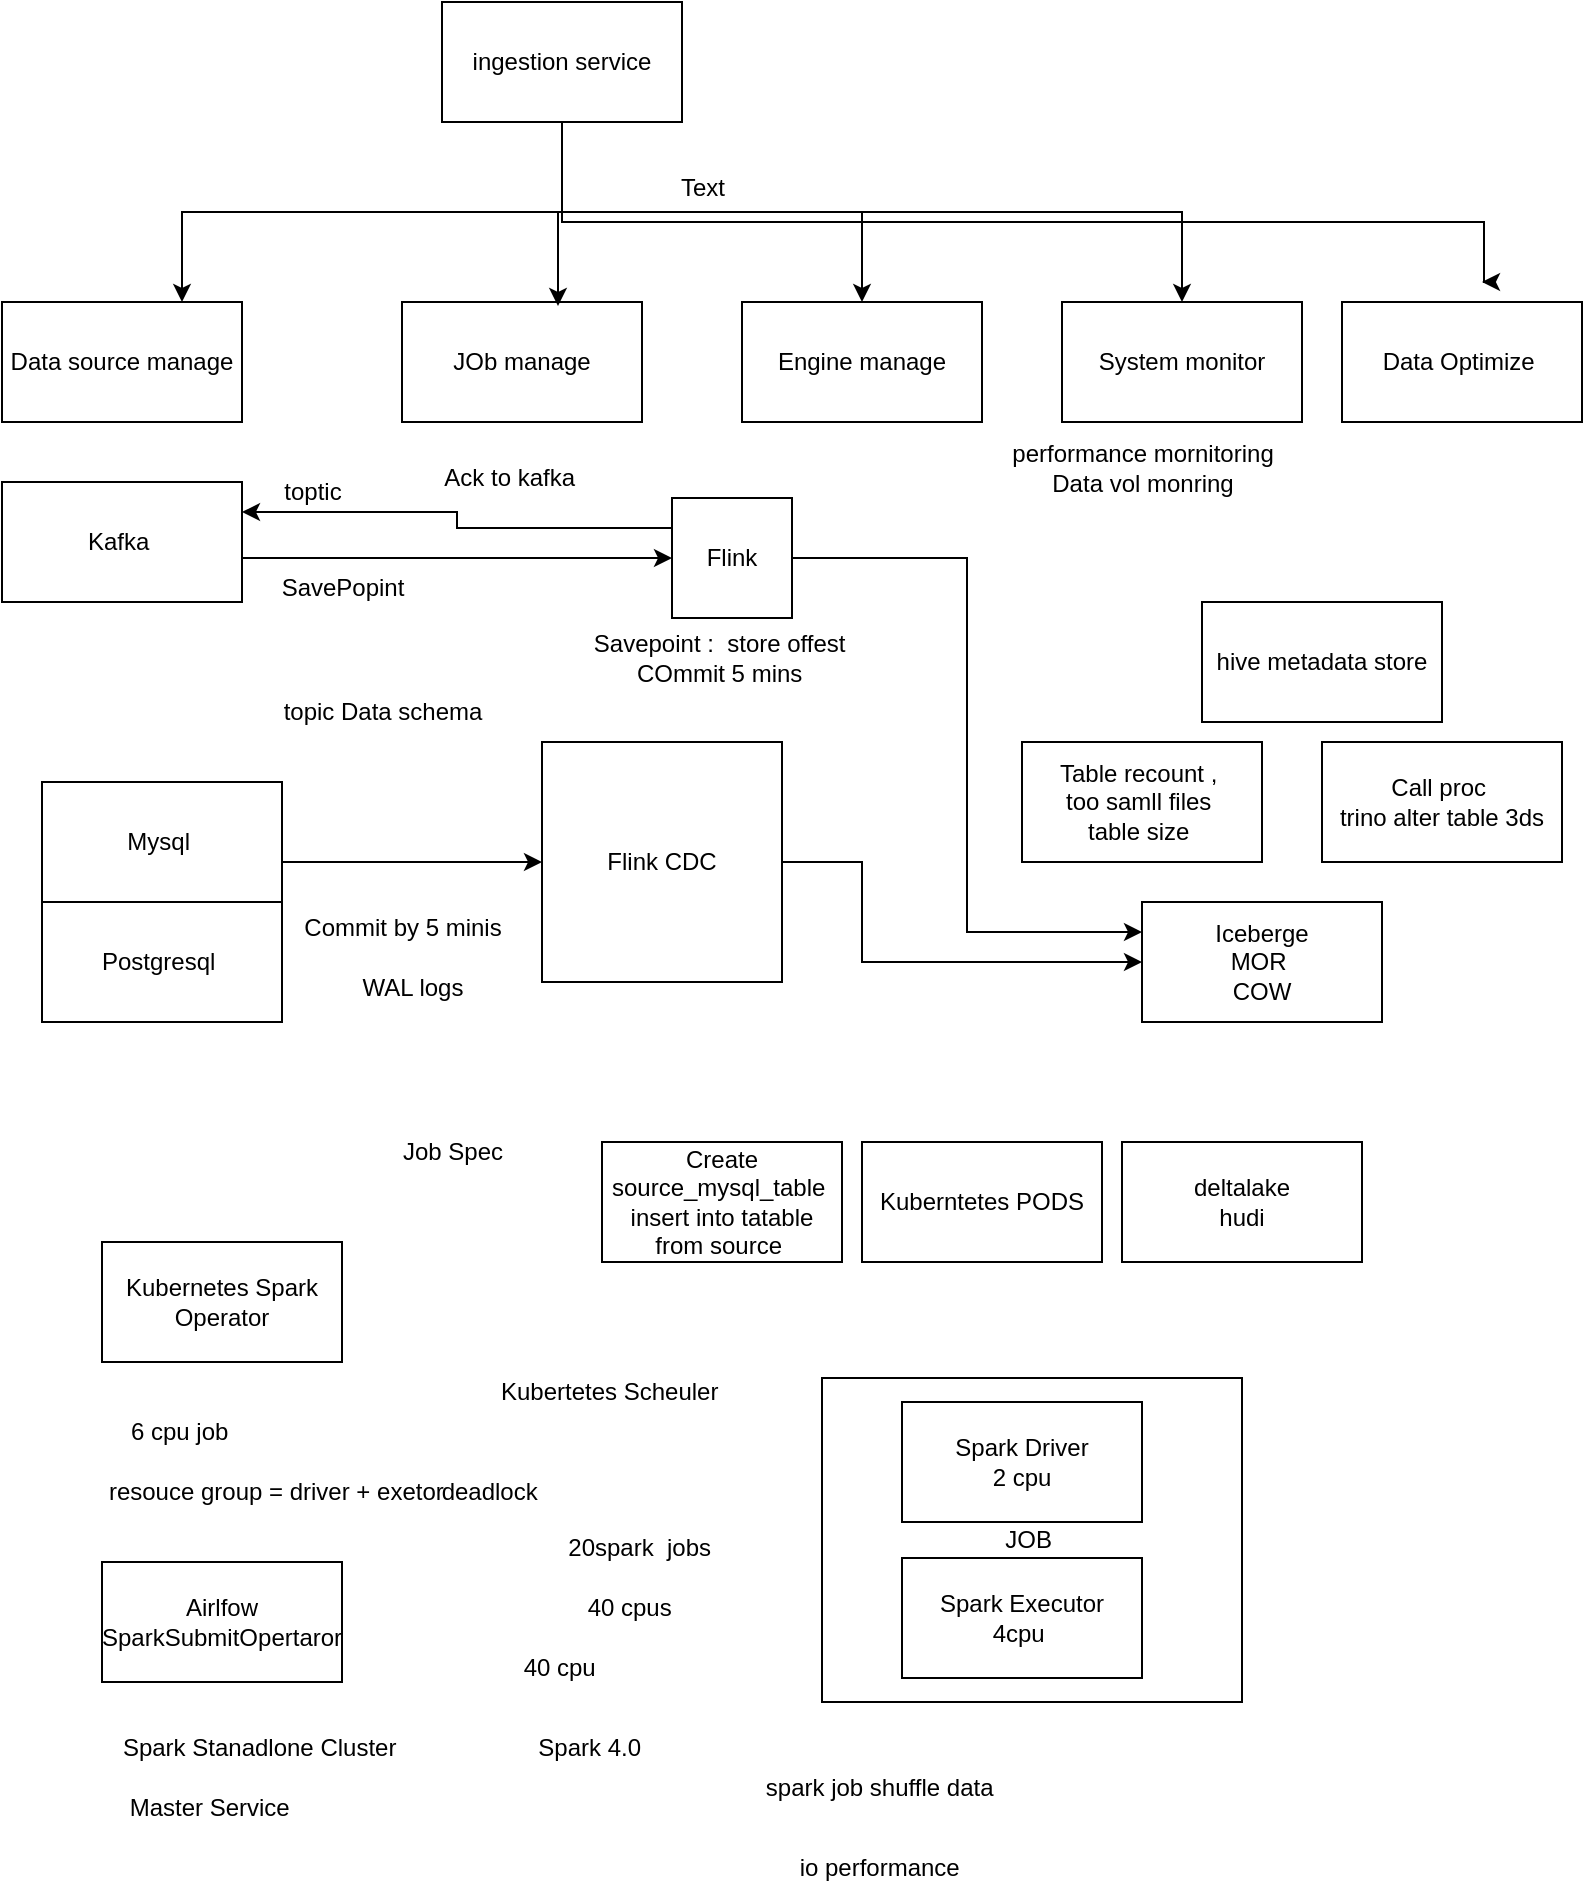 <mxfile version="26.2.13" pages="2">
  <diagram name="Page-1" id="r9iCO-vq0CofdEztzv_l">
    <mxGraphModel dx="1365" dy="674" grid="1" gridSize="10" guides="1" tooltips="1" connect="1" arrows="1" fold="1" page="1" pageScale="1" pageWidth="850" pageHeight="1100" math="0" shadow="0">
      <root>
        <mxCell id="0" />
        <mxCell id="1" parent="0" />
        <mxCell id="pRJX4EuA65UTJgVNrXbv-51" value="JOB&amp;nbsp;" style="rounded=0;whiteSpace=wrap;html=1;" vertex="1" parent="1">
          <mxGeometry x="500" y="738" width="210" height="162" as="geometry" />
        </mxCell>
        <mxCell id="pRJX4EuA65UTJgVNrXbv-1" value="Data source manage" style="rounded=0;whiteSpace=wrap;html=1;" vertex="1" parent="1">
          <mxGeometry x="90" y="200" width="120" height="60" as="geometry" />
        </mxCell>
        <mxCell id="pRJX4EuA65UTJgVNrXbv-2" value="JOb manage" style="rounded=0;whiteSpace=wrap;html=1;" vertex="1" parent="1">
          <mxGeometry x="290" y="200" width="120" height="60" as="geometry" />
        </mxCell>
        <mxCell id="pRJX4EuA65UTJgVNrXbv-9" style="edgeStyle=orthogonalEdgeStyle;rounded=0;orthogonalLoop=1;jettySize=auto;html=1;exitX=0.5;exitY=1;exitDx=0;exitDy=0;entryX=0.75;entryY=0;entryDx=0;entryDy=0;" edge="1" parent="1" source="pRJX4EuA65UTJgVNrXbv-4" target="pRJX4EuA65UTJgVNrXbv-1">
          <mxGeometry relative="1" as="geometry" />
        </mxCell>
        <mxCell id="pRJX4EuA65UTJgVNrXbv-11" style="edgeStyle=orthogonalEdgeStyle;rounded=0;orthogonalLoop=1;jettySize=auto;html=1;exitX=0.5;exitY=1;exitDx=0;exitDy=0;" edge="1" parent="1" source="pRJX4EuA65UTJgVNrXbv-4" target="pRJX4EuA65UTJgVNrXbv-5">
          <mxGeometry relative="1" as="geometry" />
        </mxCell>
        <mxCell id="pRJX4EuA65UTJgVNrXbv-12" style="edgeStyle=orthogonalEdgeStyle;rounded=0;orthogonalLoop=1;jettySize=auto;html=1;exitX=0.5;exitY=1;exitDx=0;exitDy=0;entryX=0.5;entryY=0;entryDx=0;entryDy=0;" edge="1" parent="1" source="pRJX4EuA65UTJgVNrXbv-4" target="pRJX4EuA65UTJgVNrXbv-7">
          <mxGeometry relative="1" as="geometry" />
        </mxCell>
        <mxCell id="pRJX4EuA65UTJgVNrXbv-26" style="edgeStyle=orthogonalEdgeStyle;rounded=0;orthogonalLoop=1;jettySize=auto;html=1;exitX=0.5;exitY=1;exitDx=0;exitDy=0;" edge="1" parent="1" source="pRJX4EuA65UTJgVNrXbv-4">
          <mxGeometry relative="1" as="geometry">
            <mxPoint x="830" y="190" as="targetPoint" />
            <Array as="points">
              <mxPoint x="370" y="160" />
              <mxPoint x="831" y="160" />
            </Array>
          </mxGeometry>
        </mxCell>
        <mxCell id="pRJX4EuA65UTJgVNrXbv-4" value="ingestion service" style="rounded=0;whiteSpace=wrap;html=1;" vertex="1" parent="1">
          <mxGeometry x="310" y="50" width="120" height="60" as="geometry" />
        </mxCell>
        <mxCell id="pRJX4EuA65UTJgVNrXbv-5" value="Engine manage" style="rounded=0;whiteSpace=wrap;html=1;" vertex="1" parent="1">
          <mxGeometry x="460" y="200" width="120" height="60" as="geometry" />
        </mxCell>
        <mxCell id="pRJX4EuA65UTJgVNrXbv-7" value="System monitor" style="rounded=0;whiteSpace=wrap;html=1;" vertex="1" parent="1">
          <mxGeometry x="620" y="200" width="120" height="60" as="geometry" />
        </mxCell>
        <mxCell id="pRJX4EuA65UTJgVNrXbv-10" style="edgeStyle=orthogonalEdgeStyle;rounded=0;orthogonalLoop=1;jettySize=auto;html=1;exitX=0.5;exitY=1;exitDx=0;exitDy=0;entryX=0.65;entryY=0.033;entryDx=0;entryDy=0;entryPerimeter=0;" edge="1" parent="1" source="pRJX4EuA65UTJgVNrXbv-4" target="pRJX4EuA65UTJgVNrXbv-2">
          <mxGeometry relative="1" as="geometry" />
        </mxCell>
        <mxCell id="pRJX4EuA65UTJgVNrXbv-38" style="edgeStyle=orthogonalEdgeStyle;rounded=0;orthogonalLoop=1;jettySize=auto;html=1;exitX=1;exitY=0.5;exitDx=0;exitDy=0;entryX=0;entryY=0.25;entryDx=0;entryDy=0;" edge="1" parent="1" source="pRJX4EuA65UTJgVNrXbv-13" target="pRJX4EuA65UTJgVNrXbv-20">
          <mxGeometry relative="1" as="geometry" />
        </mxCell>
        <mxCell id="pRJX4EuA65UTJgVNrXbv-62" style="edgeStyle=orthogonalEdgeStyle;rounded=0;orthogonalLoop=1;jettySize=auto;html=1;exitX=0;exitY=0.25;exitDx=0;exitDy=0;entryX=1;entryY=0.25;entryDx=0;entryDy=0;" edge="1" parent="1" source="pRJX4EuA65UTJgVNrXbv-13" target="pRJX4EuA65UTJgVNrXbv-31">
          <mxGeometry relative="1" as="geometry" />
        </mxCell>
        <mxCell id="pRJX4EuA65UTJgVNrXbv-13" value="Flink" style="whiteSpace=wrap;html=1;aspect=fixed;" vertex="1" parent="1">
          <mxGeometry x="425" y="298" width="60" height="60" as="geometry" />
        </mxCell>
        <mxCell id="pRJX4EuA65UTJgVNrXbv-14" value="SavePopint" style="text;html=1;align=center;verticalAlign=middle;resizable=0;points=[];autosize=1;strokeColor=none;fillColor=none;" vertex="1" parent="1">
          <mxGeometry x="220" y="328" width="80" height="30" as="geometry" />
        </mxCell>
        <mxCell id="pRJX4EuA65UTJgVNrXbv-32" style="edgeStyle=orthogonalEdgeStyle;rounded=0;orthogonalLoop=1;jettySize=auto;html=1;exitX=1;exitY=0.5;exitDx=0;exitDy=0;entryX=0;entryY=0.5;entryDx=0;entryDy=0;" edge="1" parent="1" source="pRJX4EuA65UTJgVNrXbv-15" target="pRJX4EuA65UTJgVNrXbv-18">
          <mxGeometry relative="1" as="geometry">
            <Array as="points">
              <mxPoint x="230" y="480" />
            </Array>
          </mxGeometry>
        </mxCell>
        <mxCell id="pRJX4EuA65UTJgVNrXbv-15" value="Mysql&amp;nbsp;" style="rounded=0;whiteSpace=wrap;html=1;" vertex="1" parent="1">
          <mxGeometry x="110" y="440" width="120" height="60" as="geometry" />
        </mxCell>
        <mxCell id="pRJX4EuA65UTJgVNrXbv-17" value="Postgresql&amp;nbsp;" style="rounded=0;whiteSpace=wrap;html=1;" vertex="1" parent="1">
          <mxGeometry x="110" y="500" width="120" height="60" as="geometry" />
        </mxCell>
        <mxCell id="pRJX4EuA65UTJgVNrXbv-33" style="edgeStyle=orthogonalEdgeStyle;rounded=0;orthogonalLoop=1;jettySize=auto;html=1;exitX=1;exitY=0.5;exitDx=0;exitDy=0;" edge="1" parent="1" source="pRJX4EuA65UTJgVNrXbv-18" target="pRJX4EuA65UTJgVNrXbv-20">
          <mxGeometry relative="1" as="geometry">
            <Array as="points">
              <mxPoint x="520" y="480" />
              <mxPoint x="520" y="530" />
            </Array>
          </mxGeometry>
        </mxCell>
        <mxCell id="pRJX4EuA65UTJgVNrXbv-18" value="Flink CDC" style="whiteSpace=wrap;html=1;aspect=fixed;" vertex="1" parent="1">
          <mxGeometry x="360" y="420" width="120" height="120" as="geometry" />
        </mxCell>
        <mxCell id="pRJX4EuA65UTJgVNrXbv-19" value="Create source_mysql_table&amp;nbsp;&lt;div&gt;insert into tatable from source&amp;nbsp;&lt;/div&gt;" style="rounded=0;whiteSpace=wrap;html=1;" vertex="1" parent="1">
          <mxGeometry x="390" y="620" width="120" height="60" as="geometry" />
        </mxCell>
        <mxCell id="pRJX4EuA65UTJgVNrXbv-20" value="Iceberge&lt;div&gt;MOR&amp;nbsp;&lt;/div&gt;&lt;div&gt;COW&lt;/div&gt;" style="rounded=0;whiteSpace=wrap;html=1;" vertex="1" parent="1">
          <mxGeometry x="660" y="500" width="120" height="60" as="geometry" />
        </mxCell>
        <mxCell id="pRJX4EuA65UTJgVNrXbv-21" value="Commit by 5 minis" style="text;html=1;align=center;verticalAlign=middle;resizable=0;points=[];autosize=1;strokeColor=none;fillColor=none;" vertex="1" parent="1">
          <mxGeometry x="230" y="498" width="120" height="30" as="geometry" />
        </mxCell>
        <mxCell id="pRJX4EuA65UTJgVNrXbv-22" value="&lt;div&gt;deltalake&lt;/div&gt;&lt;div&gt;hudi&lt;/div&gt;" style="rounded=0;whiteSpace=wrap;html=1;" vertex="1" parent="1">
          <mxGeometry x="650" y="620" width="120" height="60" as="geometry" />
        </mxCell>
        <mxCell id="pRJX4EuA65UTJgVNrXbv-23" value="Data Optimize&amp;nbsp;" style="rounded=0;whiteSpace=wrap;html=1;" vertex="1" parent="1">
          <mxGeometry x="760" y="200" width="120" height="60" as="geometry" />
        </mxCell>
        <mxCell id="pRJX4EuA65UTJgVNrXbv-24" value="performance mornitoring&lt;div&gt;Data vol monring&lt;/div&gt;" style="text;html=1;align=center;verticalAlign=middle;resizable=0;points=[];autosize=1;strokeColor=none;fillColor=none;" vertex="1" parent="1">
          <mxGeometry x="585" y="263" width="150" height="40" as="geometry" />
        </mxCell>
        <mxCell id="pRJX4EuA65UTJgVNrXbv-25" value="Text" style="text;html=1;align=center;verticalAlign=middle;resizable=0;points=[];autosize=1;strokeColor=none;fillColor=none;" vertex="1" parent="1">
          <mxGeometry x="415" y="128" width="50" height="30" as="geometry" />
        </mxCell>
        <mxCell id="pRJX4EuA65UTJgVNrXbv-27" value="hive metadata store" style="rounded=0;whiteSpace=wrap;html=1;" vertex="1" parent="1">
          <mxGeometry x="690" y="350" width="120" height="60" as="geometry" />
        </mxCell>
        <mxCell id="pRJX4EuA65UTJgVNrXbv-29" value="Table recount ,&amp;nbsp;&lt;div&gt;too samll files&amp;nbsp;&lt;/div&gt;&lt;div&gt;table size&amp;nbsp;&lt;/div&gt;" style="rounded=0;whiteSpace=wrap;html=1;" vertex="1" parent="1">
          <mxGeometry x="600" y="420" width="120" height="60" as="geometry" />
        </mxCell>
        <mxCell id="pRJX4EuA65UTJgVNrXbv-30" value="Call proc&amp;nbsp;&lt;div&gt;trino alter table 3ds&lt;/div&gt;" style="rounded=0;whiteSpace=wrap;html=1;" vertex="1" parent="1">
          <mxGeometry x="750" y="420" width="120" height="60" as="geometry" />
        </mxCell>
        <mxCell id="pRJX4EuA65UTJgVNrXbv-37" style="edgeStyle=orthogonalEdgeStyle;rounded=0;orthogonalLoop=1;jettySize=auto;html=1;exitX=1;exitY=0.5;exitDx=0;exitDy=0;entryX=0;entryY=0.5;entryDx=0;entryDy=0;" edge="1" parent="1" source="pRJX4EuA65UTJgVNrXbv-31" target="pRJX4EuA65UTJgVNrXbv-13">
          <mxGeometry relative="1" as="geometry">
            <Array as="points">
              <mxPoint x="210" y="328" />
            </Array>
          </mxGeometry>
        </mxCell>
        <mxCell id="pRJX4EuA65UTJgVNrXbv-31" value="Kafka&amp;nbsp;" style="rounded=0;whiteSpace=wrap;html=1;" vertex="1" parent="1">
          <mxGeometry x="90" y="290" width="120" height="60" as="geometry" />
        </mxCell>
        <mxCell id="pRJX4EuA65UTJgVNrXbv-34" value="WAL logs" style="text;html=1;align=center;verticalAlign=middle;resizable=0;points=[];autosize=1;strokeColor=none;fillColor=none;" vertex="1" parent="1">
          <mxGeometry x="260" y="528" width="70" height="30" as="geometry" />
        </mxCell>
        <mxCell id="pRJX4EuA65UTJgVNrXbv-35" value="toptic" style="text;html=1;align=center;verticalAlign=middle;resizable=0;points=[];autosize=1;strokeColor=none;fillColor=none;" vertex="1" parent="1">
          <mxGeometry x="220" y="280" width="50" height="30" as="geometry" />
        </mxCell>
        <mxCell id="pRJX4EuA65UTJgVNrXbv-36" value="topic Data schema" style="text;html=1;align=center;verticalAlign=middle;resizable=0;points=[];autosize=1;strokeColor=none;fillColor=none;" vertex="1" parent="1">
          <mxGeometry x="220" y="390" width="120" height="30" as="geometry" />
        </mxCell>
        <mxCell id="pRJX4EuA65UTJgVNrXbv-40" value="Savepoint :&amp;nbsp; store offest&amp;nbsp;&lt;div&gt;COmmit 5 mins&amp;nbsp;&lt;/div&gt;" style="text;html=1;align=center;verticalAlign=middle;resizable=0;points=[];autosize=1;strokeColor=none;fillColor=none;" vertex="1" parent="1">
          <mxGeometry x="375" y="358" width="150" height="40" as="geometry" />
        </mxCell>
        <mxCell id="pRJX4EuA65UTJgVNrXbv-42" value="Ack to kafka&amp;nbsp;" style="text;html=1;align=center;verticalAlign=middle;resizable=0;points=[];autosize=1;strokeColor=none;fillColor=none;" vertex="1" parent="1">
          <mxGeometry x="300" y="273" width="90" height="30" as="geometry" />
        </mxCell>
        <mxCell id="pRJX4EuA65UTJgVNrXbv-43" value="Kubernetes Spark Operator" style="rounded=0;whiteSpace=wrap;html=1;" vertex="1" parent="1">
          <mxGeometry x="140" y="670" width="120" height="60" as="geometry" />
        </mxCell>
        <mxCell id="pRJX4EuA65UTJgVNrXbv-44" value="Airlfow SparkSubmitOpertaror" style="rounded=0;whiteSpace=wrap;html=1;" vertex="1" parent="1">
          <mxGeometry x="140" y="830" width="120" height="60" as="geometry" />
        </mxCell>
        <mxCell id="pRJX4EuA65UTJgVNrXbv-45" value="Job Spec" style="text;html=1;align=center;verticalAlign=middle;resizable=0;points=[];autosize=1;strokeColor=none;fillColor=none;" vertex="1" parent="1">
          <mxGeometry x="280" y="610" width="70" height="30" as="geometry" />
        </mxCell>
        <mxCell id="pRJX4EuA65UTJgVNrXbv-46" value="Kuberntetes PODS" style="rounded=0;whiteSpace=wrap;html=1;" vertex="1" parent="1">
          <mxGeometry x="520" y="620" width="120" height="60" as="geometry" />
        </mxCell>
        <mxCell id="pRJX4EuA65UTJgVNrXbv-47" value="Kubertetes Scheuler&amp;nbsp;" style="text;html=1;align=center;verticalAlign=middle;resizable=0;points=[];autosize=1;strokeColor=none;fillColor=none;" vertex="1" parent="1">
          <mxGeometry x="325" y="730" width="140" height="30" as="geometry" />
        </mxCell>
        <mxCell id="pRJX4EuA65UTJgVNrXbv-48" value="deadlock&amp;nbsp;" style="text;html=1;align=center;verticalAlign=middle;resizable=0;points=[];autosize=1;strokeColor=none;fillColor=none;" vertex="1" parent="1">
          <mxGeometry x="300" y="780" width="70" height="30" as="geometry" />
        </mxCell>
        <mxCell id="pRJX4EuA65UTJgVNrXbv-49" value="Spark Driver&lt;div&gt;2 cpu&lt;/div&gt;" style="rounded=0;whiteSpace=wrap;html=1;" vertex="1" parent="1">
          <mxGeometry x="540" y="750" width="120" height="60" as="geometry" />
        </mxCell>
        <mxCell id="pRJX4EuA65UTJgVNrXbv-50" value="Spark Executor&lt;div&gt;4cpu&amp;nbsp;&lt;/div&gt;" style="rounded=0;whiteSpace=wrap;html=1;" vertex="1" parent="1">
          <mxGeometry x="540" y="828" width="120" height="60" as="geometry" />
        </mxCell>
        <mxCell id="pRJX4EuA65UTJgVNrXbv-52" value="40 cpu&amp;nbsp;" style="text;html=1;align=center;verticalAlign=middle;resizable=0;points=[];autosize=1;strokeColor=none;fillColor=none;" vertex="1" parent="1">
          <mxGeometry x="340" y="868" width="60" height="30" as="geometry" />
        </mxCell>
        <mxCell id="pRJX4EuA65UTJgVNrXbv-53" value="20spark&amp;nbsp; jobs&amp;nbsp;" style="text;html=1;align=center;verticalAlign=middle;resizable=0;points=[];autosize=1;strokeColor=none;fillColor=none;" vertex="1" parent="1">
          <mxGeometry x="360" y="808" width="100" height="30" as="geometry" />
        </mxCell>
        <mxCell id="pRJX4EuA65UTJgVNrXbv-54" value="40 cpus&amp;nbsp;" style="text;html=1;align=center;verticalAlign=middle;resizable=0;points=[];autosize=1;strokeColor=none;fillColor=none;" vertex="1" parent="1">
          <mxGeometry x="370" y="838" width="70" height="30" as="geometry" />
        </mxCell>
        <mxCell id="pRJX4EuA65UTJgVNrXbv-55" value="Spark Stanadlone Cluster&amp;nbsp;" style="text;html=1;align=center;verticalAlign=middle;resizable=0;points=[];autosize=1;strokeColor=none;fillColor=none;" vertex="1" parent="1">
          <mxGeometry x="140" y="908" width="160" height="30" as="geometry" />
        </mxCell>
        <mxCell id="pRJX4EuA65UTJgVNrXbv-56" value="Master Service&amp;nbsp;" style="text;html=1;align=center;verticalAlign=middle;resizable=0;points=[];autosize=1;strokeColor=none;fillColor=none;" vertex="1" parent="1">
          <mxGeometry x="140" y="938" width="110" height="30" as="geometry" />
        </mxCell>
        <mxCell id="pRJX4EuA65UTJgVNrXbv-57" value="Spark 4.0&amp;nbsp;" style="text;html=1;align=center;verticalAlign=middle;resizable=0;points=[];autosize=1;strokeColor=none;fillColor=none;" vertex="1" parent="1">
          <mxGeometry x="345" y="908" width="80" height="30" as="geometry" />
        </mxCell>
        <mxCell id="pRJX4EuA65UTJgVNrXbv-58" value="resouce group = driver + exetor&amp;nbsp;&amp;nbsp;" style="text;html=1;align=center;verticalAlign=middle;resizable=0;points=[];autosize=1;strokeColor=none;fillColor=none;" vertex="1" parent="1">
          <mxGeometry x="130" y="780" width="200" height="30" as="geometry" />
        </mxCell>
        <mxCell id="pRJX4EuA65UTJgVNrXbv-59" value="6 cpu job&amp;nbsp;" style="text;html=1;align=center;verticalAlign=middle;resizable=0;points=[];autosize=1;strokeColor=none;fillColor=none;" vertex="1" parent="1">
          <mxGeometry x="140" y="750" width="80" height="30" as="geometry" />
        </mxCell>
        <mxCell id="pRJX4EuA65UTJgVNrXbv-60" value="spark job shuffle data&amp;nbsp;" style="text;html=1;align=center;verticalAlign=middle;resizable=0;points=[];autosize=1;strokeColor=none;fillColor=none;" vertex="1" parent="1">
          <mxGeometry x="460" y="928" width="140" height="30" as="geometry" />
        </mxCell>
        <mxCell id="pRJX4EuA65UTJgVNrXbv-61" value="io performance&amp;nbsp;" style="text;html=1;align=center;verticalAlign=middle;resizable=0;points=[];autosize=1;strokeColor=none;fillColor=none;" vertex="1" parent="1">
          <mxGeometry x="475" y="968" width="110" height="30" as="geometry" />
        </mxCell>
      </root>
    </mxGraphModel>
  </diagram>
  <diagram id="SEEYn5V8ogamUPWnJmsJ" name="Page-2">
    <mxGraphModel dx="1747" dy="1720" grid="1" gridSize="10" guides="1" tooltips="1" connect="1" arrows="1" fold="1" page="1" pageScale="1" pageWidth="850" pageHeight="1100" math="0" shadow="0">
      <root>
        <mxCell id="0" />
        <mxCell id="1" parent="0" />
        <mxCell id="Oea_6ZGLZmTxl-YLSi2_-14" value="" style="rounded=0;whiteSpace=wrap;html=1;" vertex="1" parent="1">
          <mxGeometry x="440" y="310" width="310" height="192" as="geometry" />
        </mxCell>
        <mxCell id="Oea_6ZGLZmTxl-YLSi2_-1" value="Ariflow&amp;nbsp;" style="rounded=0;whiteSpace=wrap;html=1;" vertex="1" parent="1">
          <mxGeometry x="290" y="80" width="120" height="60" as="geometry" />
        </mxCell>
        <mxCell id="Oea_6ZGLZmTxl-YLSi2_-2" value="Calculation Layer&amp;nbsp;" style="rounded=0;whiteSpace=wrap;html=1;" vertex="1" parent="1">
          <mxGeometry x="120" y="190" width="120" height="60" as="geometry" />
        </mxCell>
        <mxCell id="Oea_6ZGLZmTxl-YLSi2_-3" value="Data stroge" style="rounded=0;whiteSpace=wrap;html=1;" vertex="1" parent="1">
          <mxGeometry x="460" y="350" width="120" height="60" as="geometry" />
        </mxCell>
        <mxCell id="Oea_6ZGLZmTxl-YLSi2_-5" value="Iceberg table&amp;nbsp;" style="text;html=1;align=center;verticalAlign=middle;resizable=0;points=[];autosize=1;strokeColor=none;fillColor=none;" vertex="1" parent="1">
          <mxGeometry x="620" y="368" width="100" height="30" as="geometry" />
        </mxCell>
        <mxCell id="Oea_6ZGLZmTxl-YLSi2_-6" value="S3" style="text;html=1;align=center;verticalAlign=middle;resizable=0;points=[];autosize=1;strokeColor=none;fillColor=none;" vertex="1" parent="1">
          <mxGeometry x="650" y="408" width="40" height="30" as="geometry" />
        </mxCell>
        <mxCell id="Oea_6ZGLZmTxl-YLSi2_-7" value="Trino&amp;nbsp;" style="rounded=0;whiteSpace=wrap;html=1;" vertex="1" parent="1">
          <mxGeometry x="290" y="180" width="120" height="60" as="geometry" />
        </mxCell>
        <mxCell id="Oea_6ZGLZmTxl-YLSi2_-8" value="Spark&amp;nbsp;" style="rounded=0;whiteSpace=wrap;html=1;" vertex="1" parent="1">
          <mxGeometry x="610" y="180" width="120" height="60" as="geometry" />
        </mxCell>
        <mxCell id="Oea_6ZGLZmTxl-YLSi2_-23" style="edgeStyle=orthogonalEdgeStyle;rounded=0;orthogonalLoop=1;jettySize=auto;html=1;exitX=1;exitY=0.5;exitDx=0;exitDy=0;" edge="1" parent="1" source="Oea_6ZGLZmTxl-YLSi2_-9">
          <mxGeometry relative="1" as="geometry">
            <mxPoint x="780" y="520" as="targetPoint" />
          </mxGeometry>
        </mxCell>
        <mxCell id="Oea_6ZGLZmTxl-YLSi2_-9" value="Supser Set&amp;nbsp;" style="rounded=0;whiteSpace=wrap;html=1;" vertex="1" parent="1">
          <mxGeometry x="250" y="-20" width="120" height="60" as="geometry" />
        </mxCell>
        <mxCell id="Oea_6ZGLZmTxl-YLSi2_-10" value="trino plugin" style="text;html=1;align=center;verticalAlign=middle;resizable=0;points=[];autosize=1;strokeColor=#d79b00;fillColor=#ffe6cc;" vertex="1" parent="1">
          <mxGeometry x="180" y="280" width="80" height="30" as="geometry" />
        </mxCell>
        <mxCell id="Oea_6ZGLZmTxl-YLSi2_-12" style="edgeStyle=orthogonalEdgeStyle;rounded=0;orthogonalLoop=1;jettySize=auto;html=1;exitX=1;exitY=0.5;exitDx=0;exitDy=0;entryX=0;entryY=0.5;entryDx=0;entryDy=0;" edge="1" parent="1" source="Oea_6ZGLZmTxl-YLSi2_-11" target="Oea_6ZGLZmTxl-YLSi2_-3">
          <mxGeometry relative="1" as="geometry" />
        </mxCell>
        <mxCell id="Oea_6ZGLZmTxl-YLSi2_-11" value="file on nfs&lt;div&gt;SFTP/API&lt;/div&gt;&lt;div&gt;Oralce&amp;nbsp;&lt;/div&gt;" style="rounded=0;whiteSpace=wrap;html=1;" vertex="1" parent="1">
          <mxGeometry x="125" y="353" width="120" height="60" as="geometry" />
        </mxCell>
        <mxCell id="Oea_6ZGLZmTxl-YLSi2_-13" value="ETL data" style="text;html=1;align=center;verticalAlign=middle;resizable=0;points=[];autosize=1;strokeColor=none;fillColor=none;" vertex="1" parent="1">
          <mxGeometry x="275" y="348" width="70" height="30" as="geometry" />
        </mxCell>
        <mxCell id="Oea_6ZGLZmTxl-YLSi2_-15" value="ODS" style="text;html=1;align=center;verticalAlign=middle;resizable=0;points=[];autosize=1;strokeColor=none;fillColor=none;" vertex="1" parent="1">
          <mxGeometry x="250" y="538" width="50" height="30" as="geometry" />
        </mxCell>
        <mxCell id="Oea_6ZGLZmTxl-YLSi2_-16" value="DWD" style="rounded=0;whiteSpace=wrap;html=1;" vertex="1" parent="1">
          <mxGeometry x="400" y="523" width="120" height="60" as="geometry" />
        </mxCell>
        <mxCell id="Oea_6ZGLZmTxl-YLSi2_-18" value="Spark JOB" style="text;html=1;align=center;verticalAlign=middle;resizable=0;points=[];autosize=1;strokeColor=none;fillColor=none;" vertex="1" parent="1">
          <mxGeometry x="330" y="458" width="80" height="30" as="geometry" />
        </mxCell>
        <mxCell id="Oea_6ZGLZmTxl-YLSi2_-19" value="" style="endArrow=classic;html=1;rounded=0;exitX=1.02;exitY=0.5;exitDx=0;exitDy=0;exitPerimeter=0;entryX=0;entryY=0.5;entryDx=0;entryDy=0;" edge="1" parent="1" source="Oea_6ZGLZmTxl-YLSi2_-15" target="Oea_6ZGLZmTxl-YLSi2_-16">
          <mxGeometry width="50" height="50" relative="1" as="geometry">
            <mxPoint x="280" y="610" as="sourcePoint" />
            <mxPoint x="330" y="560" as="targetPoint" />
          </mxGeometry>
        </mxCell>
        <mxCell id="Oea_6ZGLZmTxl-YLSi2_-20" value="DWS" style="rounded=0;whiteSpace=wrap;html=1;" vertex="1" parent="1">
          <mxGeometry x="550" y="523" width="120" height="60" as="geometry" />
        </mxCell>
        <mxCell id="Oea_6ZGLZmTxl-YLSi2_-21" value="ADS" style="rounded=0;whiteSpace=wrap;html=1;" vertex="1" parent="1">
          <mxGeometry x="700" y="523" width="120" height="60" as="geometry" />
        </mxCell>
        <mxCell id="Oea_6ZGLZmTxl-YLSi2_-22" value="Metrics" style="rounded=1;whiteSpace=wrap;html=1;" vertex="1" parent="1">
          <mxGeometry x="720" y="568" width="80" height="32" as="geometry" />
        </mxCell>
        <mxCell id="Oea_6ZGLZmTxl-YLSi2_-24" value="Grafa" style="rounded=0;whiteSpace=wrap;html=1;" vertex="1" parent="1">
          <mxGeometry x="215" y="660" width="120" height="60" as="geometry" />
        </mxCell>
        <mxCell id="Oea_6ZGLZmTxl-YLSi2_-25" value="Superset logs&amp;nbsp;" style="text;html=1;align=center;verticalAlign=middle;resizable=0;points=[];autosize=1;strokeColor=none;fillColor=none;" vertex="1" parent="1">
          <mxGeometry x="375" y="650" width="100" height="30" as="geometry" />
        </mxCell>
        <mxCell id="Oea_6ZGLZmTxl-YLSi2_-33" value="" style="edgeStyle=orthogonalEdgeStyle;rounded=0;orthogonalLoop=1;jettySize=auto;html=1;" edge="1" parent="1" source="Oea_6ZGLZmTxl-YLSi2_-26" target="Oea_6ZGLZmTxl-YLSi2_-20">
          <mxGeometry relative="1" as="geometry" />
        </mxCell>
        <mxCell id="Oea_6ZGLZmTxl-YLSi2_-26" value="Size _count , files&amp;nbsp;" style="text;html=1;align=center;verticalAlign=middle;resizable=0;points=[];autosize=1;strokeColor=none;fillColor=none;" vertex="1" parent="1">
          <mxGeometry x="550" y="650" width="120" height="30" as="geometry" />
        </mxCell>
        <mxCell id="Oea_6ZGLZmTxl-YLSi2_-27" value="Data security&amp;nbsp;" style="rounded=0;whiteSpace=wrap;html=1;" vertex="1" parent="1">
          <mxGeometry x="460" y="190" width="120" height="60" as="geometry" />
        </mxCell>
        <mxCell id="Oea_6ZGLZmTxl-YLSi2_-28" value="Trino OPA" style="rounded=0;whiteSpace=wrap;html=1;" vertex="1" parent="1">
          <mxGeometry x="305" y="253" width="120" height="60" as="geometry" />
        </mxCell>
        <mxCell id="Oea_6ZGLZmTxl-YLSi2_-30" value="Apache ranger" style="rounded=0;whiteSpace=wrap;html=1;" vertex="1" parent="1">
          <mxGeometry x="345" y="280" width="120" height="60" as="geometry" />
        </mxCell>
        <mxCell id="Oea_6ZGLZmTxl-YLSi2_-31" value="LDAP&amp;nbsp;" style="text;html=1;align=center;verticalAlign=middle;resizable=0;points=[];autosize=1;strokeColor=none;fillColor=none;" vertex="1" parent="1">
          <mxGeometry x="450" y="88" width="60" height="30" as="geometry" />
        </mxCell>
        <mxCell id="Oea_6ZGLZmTxl-YLSi2_-32" value="Hive metadata store" style="text;html=1;align=center;verticalAlign=middle;resizable=0;points=[];autosize=1;strokeColor=none;fillColor=none;" vertex="1" parent="1">
          <mxGeometry x="30" y="508" width="130" height="30" as="geometry" />
        </mxCell>
        <mxCell id="Oea_6ZGLZmTxl-YLSi2_-34" value="Restcat&amp;nbsp;" style="text;html=1;align=center;verticalAlign=middle;resizable=0;points=[];autosize=1;strokeColor=none;fillColor=none;" vertex="1" parent="1">
          <mxGeometry x="400" y="600" width="70" height="30" as="geometry" />
        </mxCell>
        <mxCell id="Oea_6ZGLZmTxl-YLSi2_-35" value="trino&amp;nbsp;" style="text;html=1;align=center;verticalAlign=middle;resizable=0;points=[];autosize=1;strokeColor=none;fillColor=none;" vertex="1" parent="1">
          <mxGeometry x="45" y="568" width="50" height="30" as="geometry" />
        </mxCell>
        <mxCell id="Oea_6ZGLZmTxl-YLSi2_-36" value="views material&amp;nbsp;" style="text;html=1;align=center;verticalAlign=middle;resizable=0;points=[];autosize=1;strokeColor=none;fillColor=none;" vertex="1" parent="1">
          <mxGeometry x="20" y="610" width="100" height="30" as="geometry" />
        </mxCell>
        <mxCell id="Oea_6ZGLZmTxl-YLSi2_-38" value="" style="edgeStyle=orthogonalEdgeStyle;rounded=0;orthogonalLoop=1;jettySize=auto;html=1;" edge="1" parent="1" source="Oea_6ZGLZmTxl-YLSi2_-37" target="Oea_6ZGLZmTxl-YLSi2_-15">
          <mxGeometry relative="1" as="geometry" />
        </mxCell>
        <mxCell id="Oea_6ZGLZmTxl-YLSi2_-37" value="rest" style="text;html=1;align=center;verticalAlign=middle;resizable=0;points=[];autosize=1;strokeColor=none;fillColor=none;" vertex="1" parent="1">
          <mxGeometry x="110" y="578" width="40" height="30" as="geometry" />
        </mxCell>
        <mxCell id="Oea_6ZGLZmTxl-YLSi2_-39" value="materialzie vew" style="text;html=1;align=center;verticalAlign=middle;resizable=0;points=[];autosize=1;strokeColor=none;fillColor=none;" vertex="1" parent="1">
          <mxGeometry x="120" y="610" width="110" height="30" as="geometry" />
        </mxCell>
        <mxCell id="Oea_6ZGLZmTxl-YLSi2_-42" value="" style="edgeStyle=orthogonalEdgeStyle;rounded=0;orthogonalLoop=1;jettySize=auto;html=1;" edge="1" parent="1" source="Oea_6ZGLZmTxl-YLSi2_-40" target="Oea_6ZGLZmTxl-YLSi2_-32">
          <mxGeometry relative="1" as="geometry" />
        </mxCell>
        <mxCell id="Oea_6ZGLZmTxl-YLSi2_-40" value="iceberg&amp;nbsp;" style="text;html=1;align=center;verticalAlign=middle;resizable=0;points=[];autosize=1;strokeColor=none;fillColor=none;" vertex="1" parent="1">
          <mxGeometry x="125" y="428" width="70" height="30" as="geometry" />
        </mxCell>
        <mxCell id="Oea_6ZGLZmTxl-YLSi2_-41" value="rest catalog" style="text;html=1;align=center;verticalAlign=middle;resizable=0;points=[];autosize=1;strokeColor=none;fillColor=none;" vertex="1" parent="1">
          <mxGeometry x="210" y="438" width="90" height="30" as="geometry" />
        </mxCell>
        <mxCell id="Oea_6ZGLZmTxl-YLSi2_-43" value="iceberg 1.4.0&amp;nbsp;" style="text;html=1;align=center;verticalAlign=middle;resizable=0;points=[];autosize=1;strokeColor=none;fillColor=none;" vertex="1" parent="1">
          <mxGeometry x="150" y="488" width="100" height="30" as="geometry" />
        </mxCell>
        <mxCell id="Oea_6ZGLZmTxl-YLSi2_-44" value="runing kuberetes&amp;nbsp;&lt;div&gt;&lt;br&gt;&lt;/div&gt;&lt;div&gt;VM&amp;nbsp;&lt;/div&gt;" style="text;html=1;align=center;verticalAlign=middle;resizable=0;points=[];autosize=1;strokeColor=none;fillColor=none;" vertex="1" parent="1">
          <mxGeometry y="253" width="120" height="60" as="geometry" />
        </mxCell>
        <mxCell id="Oea_6ZGLZmTxl-YLSi2_-45" value="Text" style="text;html=1;align=center;verticalAlign=middle;resizable=0;points=[];autosize=1;strokeColor=none;fillColor=none;" vertex="1" parent="1">
          <mxGeometry x="35" y="318" width="50" height="30" as="geometry" />
        </mxCell>
        <mxCell id="Oea_6ZGLZmTxl-YLSi2_-46" value="Spark on VM&amp;nbsp;" style="text;html=1;align=center;verticalAlign=middle;resizable=0;points=[];autosize=1;strokeColor=none;fillColor=none;" vertex="1" parent="1">
          <mxGeometry y="358" width="100" height="30" as="geometry" />
        </mxCell>
        <mxCell id="Oea_6ZGLZmTxl-YLSi2_-49" value="" style="edgeStyle=orthogonalEdgeStyle;rounded=0;orthogonalLoop=1;jettySize=auto;html=1;" edge="1" parent="1" source="Oea_6ZGLZmTxl-YLSi2_-47" target="Oea_6ZGLZmTxl-YLSi2_-32">
          <mxGeometry relative="1" as="geometry" />
        </mxCell>
        <mxCell id="Oea_6ZGLZmTxl-YLSi2_-47" value="kubernetes , max 32GB per pod/" style="text;html=1;align=center;verticalAlign=middle;resizable=0;points=[];autosize=1;strokeColor=none;fillColor=none;" vertex="1" parent="1">
          <mxGeometry x="-50" y="408" width="200" height="30" as="geometry" />
        </mxCell>
        <mxCell id="Oea_6ZGLZmTxl-YLSi2_-48" value="256GB mem&lt;div&gt;16cores /pods&lt;/div&gt;" style="text;html=1;align=center;verticalAlign=middle;resizable=0;points=[];autosize=1;strokeColor=none;fillColor=none;" vertex="1" parent="1">
          <mxGeometry x="-50" y="453" width="100" height="40" as="geometry" />
        </mxCell>
        <mxCell id="Oea_6ZGLZmTxl-YLSi2_-50" value="Airflow SparkSumbitOperor" style="text;html=1;align=center;verticalAlign=middle;resizable=0;points=[];autosize=1;strokeColor=none;fillColor=none;" vertex="1" parent="1">
          <mxGeometry x="-65" y="668" width="170" height="30" as="geometry" />
        </mxCell>
        <mxCell id="Oea_6ZGLZmTxl-YLSi2_-51" value="Authentication&amp;nbsp;&lt;div&gt;&lt;br&gt;&lt;/div&gt;&lt;div&gt;3 main&amp;nbsp;&lt;/div&gt;&lt;div&gt;&lt;br&gt;&lt;/div&gt;&lt;div&gt;1 .&amp;nbsp;&lt;span style=&quot;background-color: transparent; color: light-dark(rgb(0, 0, 0), rgb(255, 255, 255));&quot;&gt;Authentication&lt;/span&gt;&lt;/div&gt;&lt;div&gt;&lt;span style=&quot;background-color: transparent; color: light-dark(rgb(0, 0, 0), rgb(255, 255, 255));&quot;&gt;2. row filter&amp;nbsp;&lt;/span&gt;&lt;/div&gt;&lt;div&gt;&lt;span style=&quot;background-color: transparent; color: light-dark(rgb(0, 0, 0), rgb(255, 255, 255));&quot;&gt;3. data musking&lt;/span&gt;&lt;/div&gt;" style="text;html=1;align=center;verticalAlign=middle;resizable=0;points=[];autosize=1;strokeColor=none;fillColor=none;" vertex="1" parent="1">
          <mxGeometry x="10" y="708" width="120" height="110" as="geometry" />
        </mxCell>
        <mxCell id="Oea_6ZGLZmTxl-YLSi2_-52" value="OPA agent&amp;nbsp;&lt;div&gt;open policy agent i&lt;/div&gt;" style="text;html=1;align=center;verticalAlign=middle;resizable=0;points=[];autosize=1;strokeColor=none;fillColor=none;" vertex="1" parent="1">
          <mxGeometry x="130" y="753" width="120" height="40" as="geometry" />
        </mxCell>
        <mxCell id="Oea_6ZGLZmTxl-YLSi2_-54" value="API&amp;nbsp;" style="text;html=1;align=center;verticalAlign=middle;resizable=0;points=[];autosize=1;strokeColor=none;fillColor=none;" vertex="1" parent="1">
          <mxGeometry x="205" y="808" width="50" height="30" as="geometry" />
        </mxCell>
        <mxCell id="Oea_6ZGLZmTxl-YLSi2_-55" value="{&lt;div&gt;&lt;br&gt;&lt;/div&gt;&lt;div&gt;resouces catalog/schema/table/colmns&lt;/div&gt;&lt;div&gt;user&amp;nbsp;&lt;/div&gt;&lt;div&gt;&lt;br&gt;&lt;/div&gt;&lt;div&gt;&lt;br&gt;&lt;/div&gt;&lt;div&gt;&lt;br&gt;&lt;/div&gt;&lt;div&gt;}&lt;/div&gt;" style="text;html=1;align=center;verticalAlign=middle;resizable=0;points=[];autosize=1;strokeColor=none;fillColor=none;" vertex="1" parent="1">
          <mxGeometry x="255" y="698" width="230" height="130" as="geometry" />
        </mxCell>
        <mxCell id="Oea_6ZGLZmTxl-YLSi2_-56" value="Imperson" style="text;html=1;align=center;verticalAlign=middle;resizable=0;points=[];autosize=1;strokeColor=none;fillColor=none;" vertex="1" parent="1">
          <mxGeometry x="485" y="748" width="70" height="30" as="geometry" />
        </mxCell>
        <mxCell id="Oea_6ZGLZmTxl-YLSi2_-57" value="Superset&amp;nbsp;&lt;div&gt;&lt;br&gt;&lt;/div&gt;" style="text;html=1;align=center;verticalAlign=middle;resizable=0;points=[];autosize=1;strokeColor=none;fillColor=none;" vertex="1" parent="1">
          <mxGeometry x="455" y="783" width="70" height="40" as="geometry" />
        </mxCell>
        <mxCell id="Oea_6ZGLZmTxl-YLSi2_-58" value="jdbc username/password&amp;nbsp;&lt;div&gt;pasing supering troe&lt;/div&gt;" style="text;html=1;align=center;verticalAlign=middle;resizable=0;points=[];autosize=1;strokeColor=none;fillColor=none;" vertex="1" parent="1">
          <mxGeometry x="450" y="813" width="160" height="40" as="geometry" />
        </mxCell>
        <mxCell id="Oea_6ZGLZmTxl-YLSi2_-59" value="row filter&amp;nbsp;" style="text;html=1;align=center;verticalAlign=middle;resizable=0;points=[];autosize=1;strokeColor=none;fillColor=none;" vertex="1" parent="1">
          <mxGeometry x="275" y="838" width="70" height="30" as="geometry" />
        </mxCell>
        <mxCell id="Oea_6ZGLZmTxl-YLSi2_-62" value="" style="edgeStyle=orthogonalEdgeStyle;rounded=0;orthogonalLoop=1;jettySize=auto;html=1;" edge="1" parent="1" source="Oea_6ZGLZmTxl-YLSi2_-60" target="Oea_6ZGLZmTxl-YLSi2_-61">
          <mxGeometry relative="1" as="geometry" />
        </mxCell>
        <mxCell id="Oea_6ZGLZmTxl-YLSi2_-60" value="extract the user info" style="rounded=0;whiteSpace=wrap;html=1;" vertex="1" parent="1">
          <mxGeometry x="275" y="900" width="120" height="60" as="geometry" />
        </mxCell>
        <mxCell id="Oea_6ZGLZmTxl-YLSi2_-64" style="edgeStyle=orthogonalEdgeStyle;rounded=0;orthogonalLoop=1;jettySize=auto;html=1;exitX=0.5;exitY=1;exitDx=0;exitDy=0;" edge="1" parent="1" source="Oea_6ZGLZmTxl-YLSi2_-61" target="Oea_6ZGLZmTxl-YLSi2_-63">
          <mxGeometry relative="1" as="geometry" />
        </mxCell>
        <mxCell id="Oea_6ZGLZmTxl-YLSi2_-61" value="Query LDAP groups&amp;nbsp;" style="rounded=0;whiteSpace=wrap;html=1;" vertex="1" parent="1">
          <mxGeometry x="440" y="900" width="120" height="60" as="geometry" />
        </mxCell>
        <mxCell id="Oea_6ZGLZmTxl-YLSi2_-63" value="/catalog/schems/tables&amp;nbsp;" style="rounded=0;whiteSpace=wrap;html=1;" vertex="1" parent="1">
          <mxGeometry x="335" y="1020" width="120" height="60" as="geometry" />
        </mxCell>
        <mxCell id="Oea_6ZGLZmTxl-YLSi2_-65" value="allow: true/false&lt;div&gt;includes fitlers&lt;/div&gt;&lt;div&gt;&lt;br&gt;&lt;/div&gt;&lt;div&gt;&lt;br&gt;&lt;/div&gt;&lt;div&gt;&lt;br&gt;&lt;/div&gt;" style="text;html=1;align=center;verticalAlign=middle;resizable=0;points=[];autosize=1;strokeColor=none;fillColor=none;" vertex="1" parent="1">
          <mxGeometry x="620" y="900" width="110" height="90" as="geometry" />
        </mxCell>
        <mxCell id="Oea_6ZGLZmTxl-YLSi2_-66" value="WEB GUI" style="text;html=1;align=center;verticalAlign=middle;resizable=0;points=[];autosize=1;strokeColor=none;fillColor=none;" vertex="1" parent="1">
          <mxGeometry x="260" y="988" width="80" height="30" as="geometry" />
        </mxCell>
        <mxCell id="Oea_6ZGLZmTxl-YLSi2_-67" value="A" style="text;html=1;align=center;verticalAlign=middle;resizable=0;points=[];autosize=1;strokeColor=none;fillColor=none;" vertex="1" parent="1">
          <mxGeometry x="625" y="1018" width="30" height="30" as="geometry" />
        </mxCell>
        <mxCell id="Oea_6ZGLZmTxl-YLSi2_-68" value="OPA&amp;nbsp;" style="text;html=1;align=center;verticalAlign=middle;resizable=0;points=[];autosize=1;strokeColor=none;fillColor=none;" vertex="1" parent="1">
          <mxGeometry x="570" y="990" width="50" height="30" as="geometry" />
        </mxCell>
        <mxCell id="Oea_6ZGLZmTxl-YLSi2_-69" value="464 trino apache range" style="text;html=1;align=center;verticalAlign=middle;resizable=0;points=[];autosize=1;strokeColor=none;fillColor=none;" vertex="1" parent="1">
          <mxGeometry x="-45" y="888" width="150" height="30" as="geometry" />
        </mxCell>
        <mxCell id="Oea_6ZGLZmTxl-YLSi2_-70" value="474&amp;nbsp;" style="text;html=1;align=center;verticalAlign=middle;resizable=0;points=[];autosize=1;strokeColor=none;fillColor=none;" vertex="1" parent="1">
          <mxGeometry x="-25" y="948" width="50" height="30" as="geometry" />
        </mxCell>
        <mxCell id="Oea_6ZGLZmTxl-YLSi2_-71" value="Apache" style="text;html=1;align=center;verticalAlign=middle;resizable=0;points=[];autosize=1;strokeColor=none;fillColor=none;" vertex="1" parent="1">
          <mxGeometry x="80" y="938" width="60" height="30" as="geometry" />
        </mxCell>
        <mxCell id="Oea_6ZGLZmTxl-YLSi2_-72" value="all vm st" style="text;html=1;align=center;verticalAlign=middle;resizable=0;points=[];autosize=1;strokeColor=none;fillColor=none;" vertex="1" parent="1">
          <mxGeometry x="495" y="1038" width="70" height="30" as="geometry" />
        </mxCell>
        <mxCell id="Oea_6ZGLZmTxl-YLSi2_-73" value="Dynamic alloction&amp;nbsp;" style="text;html=1;align=center;verticalAlign=middle;resizable=0;points=[];autosize=1;strokeColor=none;fillColor=none;" vertex="1" parent="1">
          <mxGeometry x="510" y="1058" width="120" height="30" as="geometry" />
        </mxCell>
        <mxCell id="Oea_6ZGLZmTxl-YLSi2_-74" value="Set moring&amp;nbsp;" style="text;html=1;align=center;verticalAlign=middle;resizable=0;points=[];autosize=1;strokeColor=none;fillColor=none;" vertex="1" parent="1">
          <mxGeometry x="620" y="988" width="80" height="30" as="geometry" />
        </mxCell>
        <mxCell id="Oea_6ZGLZmTxl-YLSi2_-75" value="1.&amp;nbsp;&amp;nbsp;&lt;div&gt;&lt;br&gt;&lt;/div&gt;&lt;div&gt;&lt;br&gt;&lt;/div&gt;&lt;div&gt;two trades&amp;nbsp;&lt;/div&gt;&lt;div&gt;one call base trades&amp;nbsp;&lt;/div&gt;&lt;div&gt;stress Treaes&amp;nbsp;&lt;/div&gt;&lt;div&gt;&lt;br&gt;&lt;/div&gt;&lt;div&gt;(arrays )keys for each trade&amp;nbsp;&lt;/div&gt;&lt;div&gt;&amp;nbsp;join both trades by keys&amp;nbsp;&amp;nbsp;&lt;/div&gt;&lt;div&gt;&lt;br&gt;&lt;/div&gt;&lt;div&gt;spark use arrays fuction invest keys&amp;nbsp;&lt;/div&gt;&lt;div&gt;Spark array function&amp;nbsp;&lt;/div&gt;&lt;div&gt;&lt;br&gt;&lt;/div&gt;&lt;div&gt;print spark exeotr thread dump info&lt;/div&gt;&lt;div&gt;1 cpu handle join&amp;nbsp;&lt;/div&gt;&lt;div&gt;&lt;br&gt;&lt;/div&gt;&lt;div&gt;finally&amp;nbsp;&lt;/div&gt;&lt;div&gt;&lt;br&gt;&lt;/div&gt;&lt;div&gt;trino&amp;nbsp;&lt;/div&gt;&lt;div&gt;cross&amp;nbsp; join the stress trade with unnest array&amp;nbsp;&lt;/div&gt;&lt;div&gt;&lt;br&gt;&lt;/div&gt;&lt;div&gt;&lt;br&gt;&lt;/div&gt;&lt;div&gt;&lt;br&gt;&lt;/div&gt;&lt;div&gt;&lt;br&gt;&lt;/div&gt;&lt;div&gt;&lt;br&gt;&lt;/div&gt;&lt;div&gt;&lt;br&gt;&lt;/div&gt;&lt;div&gt;&lt;br&gt;&lt;/div&gt;&lt;div&gt;&lt;br&gt;&lt;/div&gt;" style="text;html=1;align=center;verticalAlign=middle;resizable=0;points=[];autosize=1;strokeColor=none;fillColor=none;" vertex="1" parent="1">
          <mxGeometry x="-25" y="900" width="260" height="420" as="geometry" />
        </mxCell>
        <mxCell id="Oea_6ZGLZmTxl-YLSi2_-76" value="Ansible&amp;nbsp;" style="text;html=1;align=center;verticalAlign=middle;resizable=0;points=[];autosize=1;strokeColor=none;fillColor=none;" vertex="1" parent="1">
          <mxGeometry x="205" y="1203" width="70" height="30" as="geometry" />
        </mxCell>
        <mxCell id="Oea_6ZGLZmTxl-YLSi2_-77" value="spark cluster&amp;nbsp;" style="text;html=1;align=center;verticalAlign=middle;resizable=0;points=[];autosize=1;strokeColor=none;fillColor=none;" vertex="1" parent="1">
          <mxGeometry x="285" y="1158" width="90" height="30" as="geometry" />
        </mxCell>
        <mxCell id="Oea_6ZGLZmTxl-YLSi2_-78" value="ariflow&amp;nbsp;&lt;div&gt;&lt;br&gt;&lt;/div&gt;&lt;div&gt;trino&amp;nbsp;&lt;/div&gt;&lt;div&gt;&lt;br&gt;&lt;/div&gt;" style="text;html=1;align=center;verticalAlign=middle;resizable=0;points=[];autosize=1;strokeColor=none;fillColor=none;" vertex="1" parent="1">
          <mxGeometry x="300" y="1188" width="60" height="70" as="geometry" />
        </mxCell>
        <mxCell id="Oea_6ZGLZmTxl-YLSi2_-81" value="" style="edgeStyle=orthogonalEdgeStyle;rounded=0;orthogonalLoop=1;jettySize=auto;html=1;" edge="1" parent="1" source="Oea_6ZGLZmTxl-YLSi2_-79" target="Oea_6ZGLZmTxl-YLSi2_-80">
          <mxGeometry relative="1" as="geometry" />
        </mxCell>
        <mxCell id="Oea_6ZGLZmTxl-YLSi2_-79" value="FRT&amp;nbsp;&lt;div&gt;first role con&lt;/div&gt;" style="text;html=1;align=center;verticalAlign=middle;resizable=0;points=[];autosize=1;strokeColor=none;fillColor=none;" vertex="1" parent="1">
          <mxGeometry x="385" y="1173" width="90" height="40" as="geometry" />
        </mxCell>
        <mxCell id="Oea_6ZGLZmTxl-YLSi2_-80" value="FRT&amp;nbsp;&lt;div&gt;first role con&lt;/div&gt;" style="text;html=1;align=center;verticalAlign=middle;resizable=0;points=[];autosize=1;strokeColor=none;fillColor=none;" vertex="1" parent="1">
          <mxGeometry x="555" y="1173" width="90" height="40" as="geometry" />
        </mxCell>
        <mxCell id="Oea_6ZGLZmTxl-YLSi2_-82" value="Full stack enginer" style="text;html=1;align=center;verticalAlign=middle;resizable=0;points=[];autosize=1;strokeColor=none;fillColor=none;" vertex="1" parent="1">
          <mxGeometry x="305" y="1250" width="120" height="30" as="geometry" />
        </mxCell>
        <mxCell id="Oea_6ZGLZmTxl-YLSi2_-83" value="release 1 CR to prc" style="text;html=1;align=center;verticalAlign=middle;resizable=0;points=[];autosize=1;strokeColor=none;fillColor=none;" vertex="1" parent="1">
          <mxGeometry x="440" y="1250" width="130" height="30" as="geometry" />
        </mxCell>
      </root>
    </mxGraphModel>
  </diagram>
</mxfile>
